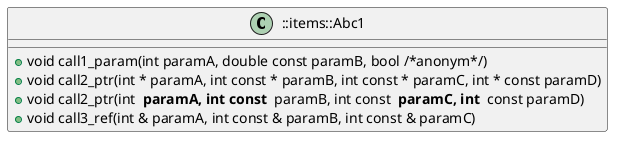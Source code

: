 @startuml

class "::items::Abc1" as @15 {
    {method} + void call1_param(int paramA, double const paramB, bool /*anonym*/) 
    {method} + void call2_ptr(int * paramA, int const * paramB, int const * paramC, int * const paramD) 
    {method} + void call2_ptr(int ** paramA, int const ** paramB, int const ** paramC, int ** const paramD) 
    {method} + void call3_ref(int & paramA, int const & paramB, int const & paramC) 
}


@enduml
